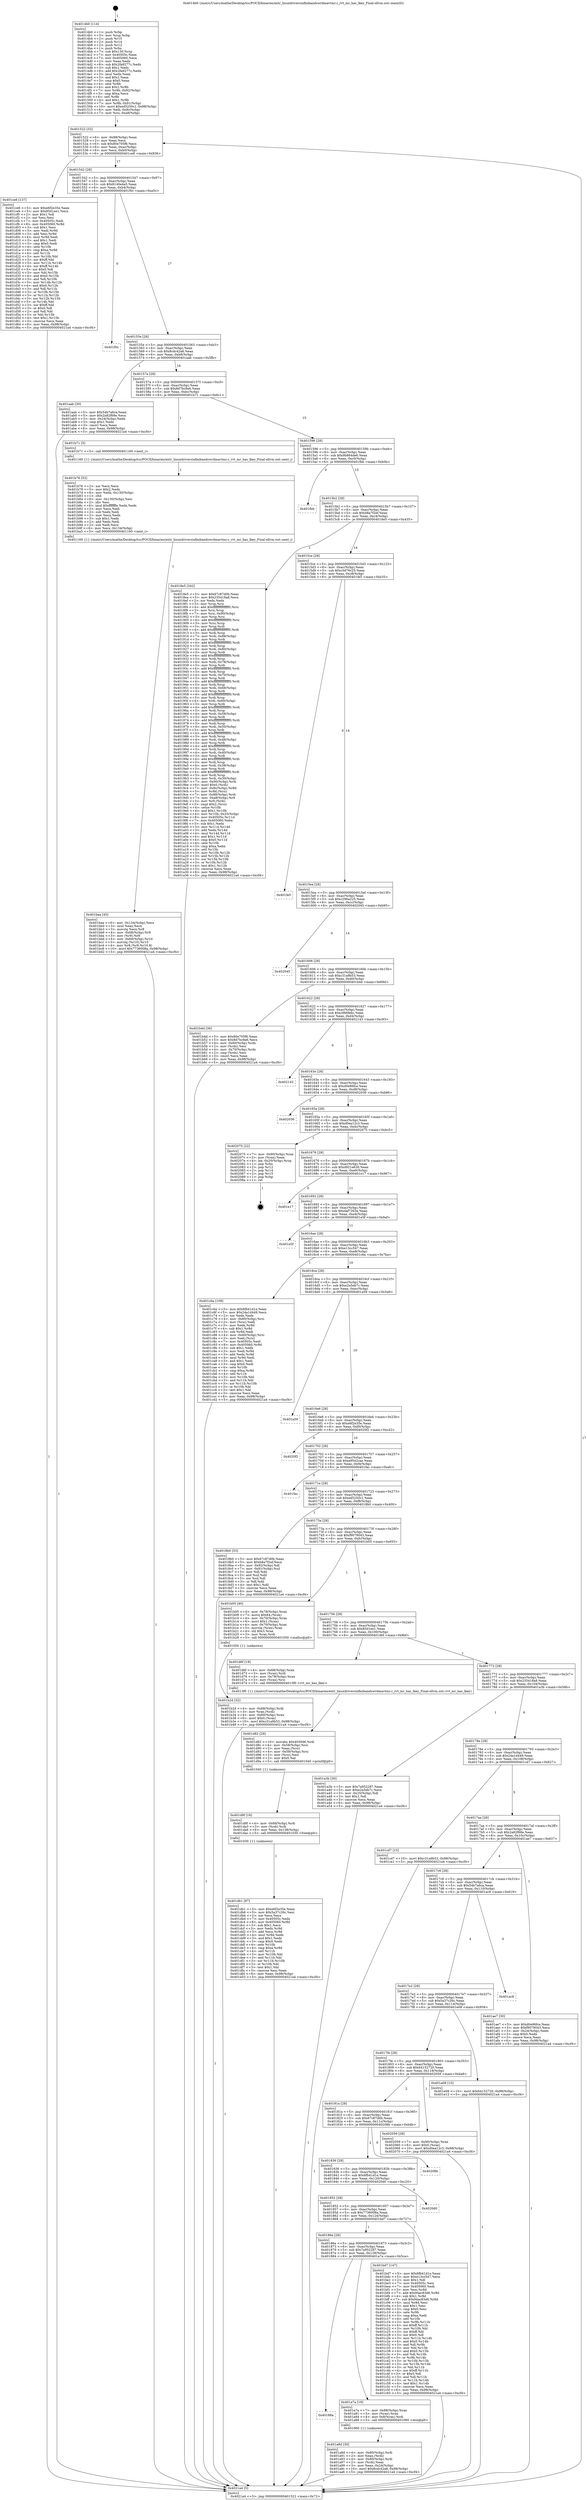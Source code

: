 digraph "0x4014b0" {
  label = "0x4014b0 (/mnt/c/Users/mathe/Desktop/tcc/POCII/binaries/extr_linuxdriversinfinibandswrdmavtmr.c_rvt_mr_has_lkey_Final-ollvm.out::main(0))"
  labelloc = "t"
  node[shape=record]

  Entry [label="",width=0.3,height=0.3,shape=circle,fillcolor=black,style=filled]
  "0x401522" [label="{
     0x401522 [32]\l
     | [instrs]\l
     &nbsp;&nbsp;0x401522 \<+6\>: mov -0x98(%rbp),%eax\l
     &nbsp;&nbsp;0x401528 \<+2\>: mov %eax,%ecx\l
     &nbsp;&nbsp;0x40152a \<+6\>: sub $0x80e705f6,%ecx\l
     &nbsp;&nbsp;0x401530 \<+6\>: mov %eax,-0xac(%rbp)\l
     &nbsp;&nbsp;0x401536 \<+6\>: mov %ecx,-0xb0(%rbp)\l
     &nbsp;&nbsp;0x40153c \<+6\>: je 0000000000401ce6 \<main+0x836\>\l
  }"]
  "0x401ce6" [label="{
     0x401ce6 [137]\l
     | [instrs]\l
     &nbsp;&nbsp;0x401ce6 \<+5\>: mov $0xe6f2e35e,%eax\l
     &nbsp;&nbsp;0x401ceb \<+5\>: mov $0x85d1ee1,%ecx\l
     &nbsp;&nbsp;0x401cf0 \<+2\>: mov $0x1,%dl\l
     &nbsp;&nbsp;0x401cf2 \<+2\>: xor %esi,%esi\l
     &nbsp;&nbsp;0x401cf4 \<+7\>: mov 0x40505c,%edi\l
     &nbsp;&nbsp;0x401cfb \<+8\>: mov 0x405060,%r8d\l
     &nbsp;&nbsp;0x401d03 \<+3\>: sub $0x1,%esi\l
     &nbsp;&nbsp;0x401d06 \<+3\>: mov %edi,%r9d\l
     &nbsp;&nbsp;0x401d09 \<+3\>: add %esi,%r9d\l
     &nbsp;&nbsp;0x401d0c \<+4\>: imul %r9d,%edi\l
     &nbsp;&nbsp;0x401d10 \<+3\>: and $0x1,%edi\l
     &nbsp;&nbsp;0x401d13 \<+3\>: cmp $0x0,%edi\l
     &nbsp;&nbsp;0x401d16 \<+4\>: sete %r10b\l
     &nbsp;&nbsp;0x401d1a \<+4\>: cmp $0xa,%r8d\l
     &nbsp;&nbsp;0x401d1e \<+4\>: setl %r11b\l
     &nbsp;&nbsp;0x401d22 \<+3\>: mov %r10b,%bl\l
     &nbsp;&nbsp;0x401d25 \<+3\>: xor $0xff,%bl\l
     &nbsp;&nbsp;0x401d28 \<+3\>: mov %r11b,%r14b\l
     &nbsp;&nbsp;0x401d2b \<+4\>: xor $0xff,%r14b\l
     &nbsp;&nbsp;0x401d2f \<+3\>: xor $0x0,%dl\l
     &nbsp;&nbsp;0x401d32 \<+3\>: mov %bl,%r15b\l
     &nbsp;&nbsp;0x401d35 \<+4\>: and $0x0,%r15b\l
     &nbsp;&nbsp;0x401d39 \<+3\>: and %dl,%r10b\l
     &nbsp;&nbsp;0x401d3c \<+3\>: mov %r14b,%r12b\l
     &nbsp;&nbsp;0x401d3f \<+4\>: and $0x0,%r12b\l
     &nbsp;&nbsp;0x401d43 \<+3\>: and %dl,%r11b\l
     &nbsp;&nbsp;0x401d46 \<+3\>: or %r10b,%r15b\l
     &nbsp;&nbsp;0x401d49 \<+3\>: or %r11b,%r12b\l
     &nbsp;&nbsp;0x401d4c \<+3\>: xor %r12b,%r15b\l
     &nbsp;&nbsp;0x401d4f \<+3\>: or %r14b,%bl\l
     &nbsp;&nbsp;0x401d52 \<+3\>: xor $0xff,%bl\l
     &nbsp;&nbsp;0x401d55 \<+3\>: or $0x0,%dl\l
     &nbsp;&nbsp;0x401d58 \<+2\>: and %dl,%bl\l
     &nbsp;&nbsp;0x401d5a \<+3\>: or %bl,%r15b\l
     &nbsp;&nbsp;0x401d5d \<+4\>: test $0x1,%r15b\l
     &nbsp;&nbsp;0x401d61 \<+3\>: cmovne %ecx,%eax\l
     &nbsp;&nbsp;0x401d64 \<+6\>: mov %eax,-0x98(%rbp)\l
     &nbsp;&nbsp;0x401d6a \<+5\>: jmp 00000000004021a4 \<main+0xcf4\>\l
  }"]
  "0x401542" [label="{
     0x401542 [28]\l
     | [instrs]\l
     &nbsp;&nbsp;0x401542 \<+5\>: jmp 0000000000401547 \<main+0x97\>\l
     &nbsp;&nbsp;0x401547 \<+6\>: mov -0xac(%rbp),%eax\l
     &nbsp;&nbsp;0x40154d \<+5\>: sub $0x8140e4a5,%eax\l
     &nbsp;&nbsp;0x401552 \<+6\>: mov %eax,-0xb4(%rbp)\l
     &nbsp;&nbsp;0x401558 \<+6\>: je 0000000000401f0c \<main+0xa5c\>\l
  }"]
  Exit [label="",width=0.3,height=0.3,shape=circle,fillcolor=black,style=filled,peripheries=2]
  "0x401f0c" [label="{
     0x401f0c\l
  }", style=dashed]
  "0x40155e" [label="{
     0x40155e [28]\l
     | [instrs]\l
     &nbsp;&nbsp;0x40155e \<+5\>: jmp 0000000000401563 \<main+0xb3\>\l
     &nbsp;&nbsp;0x401563 \<+6\>: mov -0xac(%rbp),%eax\l
     &nbsp;&nbsp;0x401569 \<+5\>: sub $0x8cdc42a6,%eax\l
     &nbsp;&nbsp;0x40156e \<+6\>: mov %eax,-0xb8(%rbp)\l
     &nbsp;&nbsp;0x401574 \<+6\>: je 0000000000401aab \<main+0x5fb\>\l
  }"]
  "0x401db1" [label="{
     0x401db1 [87]\l
     | [instrs]\l
     &nbsp;&nbsp;0x401db1 \<+5\>: mov $0xe6f2e35e,%eax\l
     &nbsp;&nbsp;0x401db6 \<+5\>: mov $0x5a37c26c,%esi\l
     &nbsp;&nbsp;0x401dbb \<+2\>: xor %ecx,%ecx\l
     &nbsp;&nbsp;0x401dbd \<+7\>: mov 0x40505c,%edx\l
     &nbsp;&nbsp;0x401dc4 \<+8\>: mov 0x405060,%r8d\l
     &nbsp;&nbsp;0x401dcc \<+3\>: sub $0x1,%ecx\l
     &nbsp;&nbsp;0x401dcf \<+3\>: mov %edx,%r9d\l
     &nbsp;&nbsp;0x401dd2 \<+3\>: add %ecx,%r9d\l
     &nbsp;&nbsp;0x401dd5 \<+4\>: imul %r9d,%edx\l
     &nbsp;&nbsp;0x401dd9 \<+3\>: and $0x1,%edx\l
     &nbsp;&nbsp;0x401ddc \<+3\>: cmp $0x0,%edx\l
     &nbsp;&nbsp;0x401ddf \<+4\>: sete %r10b\l
     &nbsp;&nbsp;0x401de3 \<+4\>: cmp $0xa,%r8d\l
     &nbsp;&nbsp;0x401de7 \<+4\>: setl %r11b\l
     &nbsp;&nbsp;0x401deb \<+3\>: mov %r10b,%bl\l
     &nbsp;&nbsp;0x401dee \<+3\>: and %r11b,%bl\l
     &nbsp;&nbsp;0x401df1 \<+3\>: xor %r11b,%r10b\l
     &nbsp;&nbsp;0x401df4 \<+3\>: or %r10b,%bl\l
     &nbsp;&nbsp;0x401df7 \<+3\>: test $0x1,%bl\l
     &nbsp;&nbsp;0x401dfa \<+3\>: cmovne %esi,%eax\l
     &nbsp;&nbsp;0x401dfd \<+6\>: mov %eax,-0x98(%rbp)\l
     &nbsp;&nbsp;0x401e03 \<+5\>: jmp 00000000004021a4 \<main+0xcf4\>\l
  }"]
  "0x401aab" [label="{
     0x401aab [30]\l
     | [instrs]\l
     &nbsp;&nbsp;0x401aab \<+5\>: mov $0x54b7a6ca,%eax\l
     &nbsp;&nbsp;0x401ab0 \<+5\>: mov $0x2a82f68e,%ecx\l
     &nbsp;&nbsp;0x401ab5 \<+3\>: mov -0x24(%rbp),%edx\l
     &nbsp;&nbsp;0x401ab8 \<+3\>: cmp $0x1,%edx\l
     &nbsp;&nbsp;0x401abb \<+3\>: cmovl %ecx,%eax\l
     &nbsp;&nbsp;0x401abe \<+6\>: mov %eax,-0x98(%rbp)\l
     &nbsp;&nbsp;0x401ac4 \<+5\>: jmp 00000000004021a4 \<main+0xcf4\>\l
  }"]
  "0x40157a" [label="{
     0x40157a [28]\l
     | [instrs]\l
     &nbsp;&nbsp;0x40157a \<+5\>: jmp 000000000040157f \<main+0xcf\>\l
     &nbsp;&nbsp;0x40157f \<+6\>: mov -0xac(%rbp),%eax\l
     &nbsp;&nbsp;0x401585 \<+5\>: sub $0x8d7bc9a6,%eax\l
     &nbsp;&nbsp;0x40158a \<+6\>: mov %eax,-0xbc(%rbp)\l
     &nbsp;&nbsp;0x401590 \<+6\>: je 0000000000401b71 \<main+0x6c1\>\l
  }"]
  "0x401d9f" [label="{
     0x401d9f [18]\l
     | [instrs]\l
     &nbsp;&nbsp;0x401d9f \<+4\>: mov -0x68(%rbp),%rdi\l
     &nbsp;&nbsp;0x401da3 \<+3\>: mov (%rdi),%rdi\l
     &nbsp;&nbsp;0x401da6 \<+6\>: mov %eax,-0x138(%rbp)\l
     &nbsp;&nbsp;0x401dac \<+5\>: call 0000000000401030 \<free@plt\>\l
     | [calls]\l
     &nbsp;&nbsp;0x401030 \{1\} (unknown)\l
  }"]
  "0x401b71" [label="{
     0x401b71 [5]\l
     | [instrs]\l
     &nbsp;&nbsp;0x401b71 \<+5\>: call 0000000000401160 \<next_i\>\l
     | [calls]\l
     &nbsp;&nbsp;0x401160 \{1\} (/mnt/c/Users/mathe/Desktop/tcc/POCII/binaries/extr_linuxdriversinfinibandswrdmavtmr.c_rvt_mr_has_lkey_Final-ollvm.out::next_i)\l
  }"]
  "0x401596" [label="{
     0x401596 [28]\l
     | [instrs]\l
     &nbsp;&nbsp;0x401596 \<+5\>: jmp 000000000040159b \<main+0xeb\>\l
     &nbsp;&nbsp;0x40159b \<+6\>: mov -0xac(%rbp),%eax\l
     &nbsp;&nbsp;0x4015a1 \<+5\>: sub $0x9b864de6,%eax\l
     &nbsp;&nbsp;0x4015a6 \<+6\>: mov %eax,-0xc0(%rbp)\l
     &nbsp;&nbsp;0x4015ac \<+6\>: je 0000000000401fbb \<main+0xb0b\>\l
  }"]
  "0x401d82" [label="{
     0x401d82 [29]\l
     | [instrs]\l
     &nbsp;&nbsp;0x401d82 \<+10\>: movabs $0x4030d6,%rdi\l
     &nbsp;&nbsp;0x401d8c \<+4\>: mov -0x58(%rbp),%rsi\l
     &nbsp;&nbsp;0x401d90 \<+2\>: mov %eax,(%rsi)\l
     &nbsp;&nbsp;0x401d92 \<+4\>: mov -0x58(%rbp),%rsi\l
     &nbsp;&nbsp;0x401d96 \<+2\>: mov (%rsi),%esi\l
     &nbsp;&nbsp;0x401d98 \<+2\>: mov $0x0,%al\l
     &nbsp;&nbsp;0x401d9a \<+5\>: call 0000000000401040 \<printf@plt\>\l
     | [calls]\l
     &nbsp;&nbsp;0x401040 \{1\} (unknown)\l
  }"]
  "0x401fbb" [label="{
     0x401fbb\l
  }", style=dashed]
  "0x4015b2" [label="{
     0x4015b2 [28]\l
     | [instrs]\l
     &nbsp;&nbsp;0x4015b2 \<+5\>: jmp 00000000004015b7 \<main+0x107\>\l
     &nbsp;&nbsp;0x4015b7 \<+6\>: mov -0xac(%rbp),%eax\l
     &nbsp;&nbsp;0x4015bd \<+5\>: sub $0xb8a7f2ef,%eax\l
     &nbsp;&nbsp;0x4015c2 \<+6\>: mov %eax,-0xc4(%rbp)\l
     &nbsp;&nbsp;0x4015c8 \<+6\>: je 00000000004018e5 \<main+0x435\>\l
  }"]
  "0x401baa" [label="{
     0x401baa [45]\l
     | [instrs]\l
     &nbsp;&nbsp;0x401baa \<+6\>: mov -0x134(%rbp),%ecx\l
     &nbsp;&nbsp;0x401bb0 \<+3\>: imul %eax,%ecx\l
     &nbsp;&nbsp;0x401bb3 \<+3\>: movslq %ecx,%r8\l
     &nbsp;&nbsp;0x401bb6 \<+4\>: mov -0x68(%rbp),%r9\l
     &nbsp;&nbsp;0x401bba \<+3\>: mov (%r9),%r9\l
     &nbsp;&nbsp;0x401bbd \<+4\>: mov -0x60(%rbp),%r10\l
     &nbsp;&nbsp;0x401bc1 \<+3\>: movslq (%r10),%r10\l
     &nbsp;&nbsp;0x401bc4 \<+4\>: mov %r8,(%r9,%r10,8)\l
     &nbsp;&nbsp;0x401bc8 \<+10\>: movl $0x7736008a,-0x98(%rbp)\l
     &nbsp;&nbsp;0x401bd2 \<+5\>: jmp 00000000004021a4 \<main+0xcf4\>\l
  }"]
  "0x4018e5" [label="{
     0x4018e5 [342]\l
     | [instrs]\l
     &nbsp;&nbsp;0x4018e5 \<+5\>: mov $0x67c87d0b,%eax\l
     &nbsp;&nbsp;0x4018ea \<+5\>: mov $0x235418a8,%ecx\l
     &nbsp;&nbsp;0x4018ef \<+2\>: xor %edx,%edx\l
     &nbsp;&nbsp;0x4018f1 \<+3\>: mov %rsp,%rsi\l
     &nbsp;&nbsp;0x4018f4 \<+4\>: add $0xfffffffffffffff0,%rsi\l
     &nbsp;&nbsp;0x4018f8 \<+3\>: mov %rsi,%rsp\l
     &nbsp;&nbsp;0x4018fb \<+7\>: mov %rsi,-0x90(%rbp)\l
     &nbsp;&nbsp;0x401902 \<+3\>: mov %rsp,%rsi\l
     &nbsp;&nbsp;0x401905 \<+4\>: add $0xfffffffffffffff0,%rsi\l
     &nbsp;&nbsp;0x401909 \<+3\>: mov %rsi,%rsp\l
     &nbsp;&nbsp;0x40190c \<+3\>: mov %rsp,%rdi\l
     &nbsp;&nbsp;0x40190f \<+4\>: add $0xfffffffffffffff0,%rdi\l
     &nbsp;&nbsp;0x401913 \<+3\>: mov %rdi,%rsp\l
     &nbsp;&nbsp;0x401916 \<+7\>: mov %rdi,-0x88(%rbp)\l
     &nbsp;&nbsp;0x40191d \<+3\>: mov %rsp,%rdi\l
     &nbsp;&nbsp;0x401920 \<+4\>: add $0xfffffffffffffff0,%rdi\l
     &nbsp;&nbsp;0x401924 \<+3\>: mov %rdi,%rsp\l
     &nbsp;&nbsp;0x401927 \<+4\>: mov %rdi,-0x80(%rbp)\l
     &nbsp;&nbsp;0x40192b \<+3\>: mov %rsp,%rdi\l
     &nbsp;&nbsp;0x40192e \<+4\>: add $0xfffffffffffffff0,%rdi\l
     &nbsp;&nbsp;0x401932 \<+3\>: mov %rdi,%rsp\l
     &nbsp;&nbsp;0x401935 \<+4\>: mov %rdi,-0x78(%rbp)\l
     &nbsp;&nbsp;0x401939 \<+3\>: mov %rsp,%rdi\l
     &nbsp;&nbsp;0x40193c \<+4\>: add $0xfffffffffffffff0,%rdi\l
     &nbsp;&nbsp;0x401940 \<+3\>: mov %rdi,%rsp\l
     &nbsp;&nbsp;0x401943 \<+4\>: mov %rdi,-0x70(%rbp)\l
     &nbsp;&nbsp;0x401947 \<+3\>: mov %rsp,%rdi\l
     &nbsp;&nbsp;0x40194a \<+4\>: add $0xfffffffffffffff0,%rdi\l
     &nbsp;&nbsp;0x40194e \<+3\>: mov %rdi,%rsp\l
     &nbsp;&nbsp;0x401951 \<+4\>: mov %rdi,-0x68(%rbp)\l
     &nbsp;&nbsp;0x401955 \<+3\>: mov %rsp,%rdi\l
     &nbsp;&nbsp;0x401958 \<+4\>: add $0xfffffffffffffff0,%rdi\l
     &nbsp;&nbsp;0x40195c \<+3\>: mov %rdi,%rsp\l
     &nbsp;&nbsp;0x40195f \<+4\>: mov %rdi,-0x60(%rbp)\l
     &nbsp;&nbsp;0x401963 \<+3\>: mov %rsp,%rdi\l
     &nbsp;&nbsp;0x401966 \<+4\>: add $0xfffffffffffffff0,%rdi\l
     &nbsp;&nbsp;0x40196a \<+3\>: mov %rdi,%rsp\l
     &nbsp;&nbsp;0x40196d \<+4\>: mov %rdi,-0x58(%rbp)\l
     &nbsp;&nbsp;0x401971 \<+3\>: mov %rsp,%rdi\l
     &nbsp;&nbsp;0x401974 \<+4\>: add $0xfffffffffffffff0,%rdi\l
     &nbsp;&nbsp;0x401978 \<+3\>: mov %rdi,%rsp\l
     &nbsp;&nbsp;0x40197b \<+4\>: mov %rdi,-0x50(%rbp)\l
     &nbsp;&nbsp;0x40197f \<+3\>: mov %rsp,%rdi\l
     &nbsp;&nbsp;0x401982 \<+4\>: add $0xfffffffffffffff0,%rdi\l
     &nbsp;&nbsp;0x401986 \<+3\>: mov %rdi,%rsp\l
     &nbsp;&nbsp;0x401989 \<+4\>: mov %rdi,-0x48(%rbp)\l
     &nbsp;&nbsp;0x40198d \<+3\>: mov %rsp,%rdi\l
     &nbsp;&nbsp;0x401990 \<+4\>: add $0xfffffffffffffff0,%rdi\l
     &nbsp;&nbsp;0x401994 \<+3\>: mov %rdi,%rsp\l
     &nbsp;&nbsp;0x401997 \<+4\>: mov %rdi,-0x40(%rbp)\l
     &nbsp;&nbsp;0x40199b \<+3\>: mov %rsp,%rdi\l
     &nbsp;&nbsp;0x40199e \<+4\>: add $0xfffffffffffffff0,%rdi\l
     &nbsp;&nbsp;0x4019a2 \<+3\>: mov %rdi,%rsp\l
     &nbsp;&nbsp;0x4019a5 \<+4\>: mov %rdi,-0x38(%rbp)\l
     &nbsp;&nbsp;0x4019a9 \<+3\>: mov %rsp,%rdi\l
     &nbsp;&nbsp;0x4019ac \<+4\>: add $0xfffffffffffffff0,%rdi\l
     &nbsp;&nbsp;0x4019b0 \<+3\>: mov %rdi,%rsp\l
     &nbsp;&nbsp;0x4019b3 \<+4\>: mov %rdi,-0x30(%rbp)\l
     &nbsp;&nbsp;0x4019b7 \<+7\>: mov -0x90(%rbp),%rdi\l
     &nbsp;&nbsp;0x4019be \<+6\>: movl $0x0,(%rdi)\l
     &nbsp;&nbsp;0x4019c4 \<+7\>: mov -0x9c(%rbp),%r8d\l
     &nbsp;&nbsp;0x4019cb \<+3\>: mov %r8d,(%rsi)\l
     &nbsp;&nbsp;0x4019ce \<+7\>: mov -0x88(%rbp),%rdi\l
     &nbsp;&nbsp;0x4019d5 \<+7\>: mov -0xa8(%rbp),%r9\l
     &nbsp;&nbsp;0x4019dc \<+3\>: mov %r9,(%rdi)\l
     &nbsp;&nbsp;0x4019df \<+3\>: cmpl $0x2,(%rsi)\l
     &nbsp;&nbsp;0x4019e2 \<+4\>: setne %r10b\l
     &nbsp;&nbsp;0x4019e6 \<+4\>: and $0x1,%r10b\l
     &nbsp;&nbsp;0x4019ea \<+4\>: mov %r10b,-0x25(%rbp)\l
     &nbsp;&nbsp;0x4019ee \<+8\>: mov 0x40505c,%r11d\l
     &nbsp;&nbsp;0x4019f6 \<+7\>: mov 0x405060,%ebx\l
     &nbsp;&nbsp;0x4019fd \<+3\>: sub $0x1,%edx\l
     &nbsp;&nbsp;0x401a00 \<+3\>: mov %r11d,%r14d\l
     &nbsp;&nbsp;0x401a03 \<+3\>: add %edx,%r14d\l
     &nbsp;&nbsp;0x401a06 \<+4\>: imul %r14d,%r11d\l
     &nbsp;&nbsp;0x401a0a \<+4\>: and $0x1,%r11d\l
     &nbsp;&nbsp;0x401a0e \<+4\>: cmp $0x0,%r11d\l
     &nbsp;&nbsp;0x401a12 \<+4\>: sete %r10b\l
     &nbsp;&nbsp;0x401a16 \<+3\>: cmp $0xa,%ebx\l
     &nbsp;&nbsp;0x401a19 \<+4\>: setl %r15b\l
     &nbsp;&nbsp;0x401a1d \<+3\>: mov %r10b,%r12b\l
     &nbsp;&nbsp;0x401a20 \<+3\>: and %r15b,%r12b\l
     &nbsp;&nbsp;0x401a23 \<+3\>: xor %r15b,%r10b\l
     &nbsp;&nbsp;0x401a26 \<+3\>: or %r10b,%r12b\l
     &nbsp;&nbsp;0x401a29 \<+4\>: test $0x1,%r12b\l
     &nbsp;&nbsp;0x401a2d \<+3\>: cmovne %ecx,%eax\l
     &nbsp;&nbsp;0x401a30 \<+6\>: mov %eax,-0x98(%rbp)\l
     &nbsp;&nbsp;0x401a36 \<+5\>: jmp 00000000004021a4 \<main+0xcf4\>\l
  }"]
  "0x4015ce" [label="{
     0x4015ce [28]\l
     | [instrs]\l
     &nbsp;&nbsp;0x4015ce \<+5\>: jmp 00000000004015d3 \<main+0x123\>\l
     &nbsp;&nbsp;0x4015d3 \<+6\>: mov -0xac(%rbp),%eax\l
     &nbsp;&nbsp;0x4015d9 \<+5\>: sub $0xc0d76c25,%eax\l
     &nbsp;&nbsp;0x4015de \<+6\>: mov %eax,-0xc8(%rbp)\l
     &nbsp;&nbsp;0x4015e4 \<+6\>: je 0000000000401fe5 \<main+0xb35\>\l
  }"]
  "0x401b76" [label="{
     0x401b76 [52]\l
     | [instrs]\l
     &nbsp;&nbsp;0x401b76 \<+2\>: xor %ecx,%ecx\l
     &nbsp;&nbsp;0x401b78 \<+5\>: mov $0x2,%edx\l
     &nbsp;&nbsp;0x401b7d \<+6\>: mov %edx,-0x130(%rbp)\l
     &nbsp;&nbsp;0x401b83 \<+1\>: cltd\l
     &nbsp;&nbsp;0x401b84 \<+6\>: mov -0x130(%rbp),%esi\l
     &nbsp;&nbsp;0x401b8a \<+2\>: idiv %esi\l
     &nbsp;&nbsp;0x401b8c \<+6\>: imul $0xfffffffe,%edx,%edx\l
     &nbsp;&nbsp;0x401b92 \<+2\>: mov %ecx,%edi\l
     &nbsp;&nbsp;0x401b94 \<+2\>: sub %edx,%edi\l
     &nbsp;&nbsp;0x401b96 \<+2\>: mov %ecx,%edx\l
     &nbsp;&nbsp;0x401b98 \<+3\>: sub $0x1,%edx\l
     &nbsp;&nbsp;0x401b9b \<+2\>: add %edx,%edi\l
     &nbsp;&nbsp;0x401b9d \<+2\>: sub %edi,%ecx\l
     &nbsp;&nbsp;0x401b9f \<+6\>: mov %ecx,-0x134(%rbp)\l
     &nbsp;&nbsp;0x401ba5 \<+5\>: call 0000000000401160 \<next_i\>\l
     | [calls]\l
     &nbsp;&nbsp;0x401160 \{1\} (/mnt/c/Users/mathe/Desktop/tcc/POCII/binaries/extr_linuxdriversinfinibandswrdmavtmr.c_rvt_mr_has_lkey_Final-ollvm.out::next_i)\l
  }"]
  "0x401fe5" [label="{
     0x401fe5\l
  }", style=dashed]
  "0x4015ea" [label="{
     0x4015ea [28]\l
     | [instrs]\l
     &nbsp;&nbsp;0x4015ea \<+5\>: jmp 00000000004015ef \<main+0x13f\>\l
     &nbsp;&nbsp;0x4015ef \<+6\>: mov -0xac(%rbp),%eax\l
     &nbsp;&nbsp;0x4015f5 \<+5\>: sub $0xc296a225,%eax\l
     &nbsp;&nbsp;0x4015fa \<+6\>: mov %eax,-0xcc(%rbp)\l
     &nbsp;&nbsp;0x401600 \<+6\>: je 0000000000402045 \<main+0xb95\>\l
  }"]
  "0x401b2d" [label="{
     0x401b2d [32]\l
     | [instrs]\l
     &nbsp;&nbsp;0x401b2d \<+4\>: mov -0x68(%rbp),%rdi\l
     &nbsp;&nbsp;0x401b31 \<+3\>: mov %rax,(%rdi)\l
     &nbsp;&nbsp;0x401b34 \<+4\>: mov -0x60(%rbp),%rax\l
     &nbsp;&nbsp;0x401b38 \<+6\>: movl $0x0,(%rax)\l
     &nbsp;&nbsp;0x401b3e \<+10\>: movl $0xc31a9b53,-0x98(%rbp)\l
     &nbsp;&nbsp;0x401b48 \<+5\>: jmp 00000000004021a4 \<main+0xcf4\>\l
  }"]
  "0x402045" [label="{
     0x402045\l
  }", style=dashed]
  "0x401606" [label="{
     0x401606 [28]\l
     | [instrs]\l
     &nbsp;&nbsp;0x401606 \<+5\>: jmp 000000000040160b \<main+0x15b\>\l
     &nbsp;&nbsp;0x40160b \<+6\>: mov -0xac(%rbp),%eax\l
     &nbsp;&nbsp;0x401611 \<+5\>: sub $0xc31a9b53,%eax\l
     &nbsp;&nbsp;0x401616 \<+6\>: mov %eax,-0xd0(%rbp)\l
     &nbsp;&nbsp;0x40161c \<+6\>: je 0000000000401b4d \<main+0x69d\>\l
  }"]
  "0x401a8d" [label="{
     0x401a8d [30]\l
     | [instrs]\l
     &nbsp;&nbsp;0x401a8d \<+4\>: mov -0x80(%rbp),%rdi\l
     &nbsp;&nbsp;0x401a91 \<+2\>: mov %eax,(%rdi)\l
     &nbsp;&nbsp;0x401a93 \<+4\>: mov -0x80(%rbp),%rdi\l
     &nbsp;&nbsp;0x401a97 \<+2\>: mov (%rdi),%eax\l
     &nbsp;&nbsp;0x401a99 \<+3\>: mov %eax,-0x24(%rbp)\l
     &nbsp;&nbsp;0x401a9c \<+10\>: movl $0x8cdc42a6,-0x98(%rbp)\l
     &nbsp;&nbsp;0x401aa6 \<+5\>: jmp 00000000004021a4 \<main+0xcf4\>\l
  }"]
  "0x401b4d" [label="{
     0x401b4d [36]\l
     | [instrs]\l
     &nbsp;&nbsp;0x401b4d \<+5\>: mov $0x80e705f6,%eax\l
     &nbsp;&nbsp;0x401b52 \<+5\>: mov $0x8d7bc9a6,%ecx\l
     &nbsp;&nbsp;0x401b57 \<+4\>: mov -0x60(%rbp),%rdx\l
     &nbsp;&nbsp;0x401b5b \<+2\>: mov (%rdx),%esi\l
     &nbsp;&nbsp;0x401b5d \<+4\>: mov -0x70(%rbp),%rdx\l
     &nbsp;&nbsp;0x401b61 \<+2\>: cmp (%rdx),%esi\l
     &nbsp;&nbsp;0x401b63 \<+3\>: cmovl %ecx,%eax\l
     &nbsp;&nbsp;0x401b66 \<+6\>: mov %eax,-0x98(%rbp)\l
     &nbsp;&nbsp;0x401b6c \<+5\>: jmp 00000000004021a4 \<main+0xcf4\>\l
  }"]
  "0x401622" [label="{
     0x401622 [28]\l
     | [instrs]\l
     &nbsp;&nbsp;0x401622 \<+5\>: jmp 0000000000401627 \<main+0x177\>\l
     &nbsp;&nbsp;0x401627 \<+6\>: mov -0xac(%rbp),%eax\l
     &nbsp;&nbsp;0x40162d \<+5\>: sub $0xc966febc,%eax\l
     &nbsp;&nbsp;0x401632 \<+6\>: mov %eax,-0xd4(%rbp)\l
     &nbsp;&nbsp;0x401638 \<+6\>: je 0000000000402143 \<main+0xc93\>\l
  }"]
  "0x40188a" [label="{
     0x40188a\l
  }", style=dashed]
  "0x402143" [label="{
     0x402143\l
  }", style=dashed]
  "0x40163e" [label="{
     0x40163e [28]\l
     | [instrs]\l
     &nbsp;&nbsp;0x40163e \<+5\>: jmp 0000000000401643 \<main+0x193\>\l
     &nbsp;&nbsp;0x401643 \<+6\>: mov -0xac(%rbp),%eax\l
     &nbsp;&nbsp;0x401649 \<+5\>: sub $0xd0e96fce,%eax\l
     &nbsp;&nbsp;0x40164e \<+6\>: mov %eax,-0xd8(%rbp)\l
     &nbsp;&nbsp;0x401654 \<+6\>: je 0000000000402036 \<main+0xb86\>\l
  }"]
  "0x401a7a" [label="{
     0x401a7a [19]\l
     | [instrs]\l
     &nbsp;&nbsp;0x401a7a \<+7\>: mov -0x88(%rbp),%rax\l
     &nbsp;&nbsp;0x401a81 \<+3\>: mov (%rax),%rax\l
     &nbsp;&nbsp;0x401a84 \<+4\>: mov 0x8(%rax),%rdi\l
     &nbsp;&nbsp;0x401a88 \<+5\>: call 0000000000401060 \<atoi@plt\>\l
     | [calls]\l
     &nbsp;&nbsp;0x401060 \{1\} (unknown)\l
  }"]
  "0x402036" [label="{
     0x402036\l
  }", style=dashed]
  "0x40165a" [label="{
     0x40165a [28]\l
     | [instrs]\l
     &nbsp;&nbsp;0x40165a \<+5\>: jmp 000000000040165f \<main+0x1af\>\l
     &nbsp;&nbsp;0x40165f \<+6\>: mov -0xac(%rbp),%eax\l
     &nbsp;&nbsp;0x401665 \<+5\>: sub $0xd0ea12c3,%eax\l
     &nbsp;&nbsp;0x40166a \<+6\>: mov %eax,-0xdc(%rbp)\l
     &nbsp;&nbsp;0x401670 \<+6\>: je 0000000000402075 \<main+0xbc5\>\l
  }"]
  "0x40186e" [label="{
     0x40186e [28]\l
     | [instrs]\l
     &nbsp;&nbsp;0x40186e \<+5\>: jmp 0000000000401873 \<main+0x3c3\>\l
     &nbsp;&nbsp;0x401873 \<+6\>: mov -0xac(%rbp),%eax\l
     &nbsp;&nbsp;0x401879 \<+5\>: sub $0x7a952287,%eax\l
     &nbsp;&nbsp;0x40187e \<+6\>: mov %eax,-0x128(%rbp)\l
     &nbsp;&nbsp;0x401884 \<+6\>: je 0000000000401a7a \<main+0x5ca\>\l
  }"]
  "0x402075" [label="{
     0x402075 [22]\l
     | [instrs]\l
     &nbsp;&nbsp;0x402075 \<+7\>: mov -0x90(%rbp),%rax\l
     &nbsp;&nbsp;0x40207c \<+2\>: mov (%rax),%eax\l
     &nbsp;&nbsp;0x40207e \<+4\>: lea -0x20(%rbp),%rsp\l
     &nbsp;&nbsp;0x402082 \<+1\>: pop %rbx\l
     &nbsp;&nbsp;0x402083 \<+2\>: pop %r12\l
     &nbsp;&nbsp;0x402085 \<+2\>: pop %r14\l
     &nbsp;&nbsp;0x402087 \<+2\>: pop %r15\l
     &nbsp;&nbsp;0x402089 \<+1\>: pop %rbp\l
     &nbsp;&nbsp;0x40208a \<+1\>: ret\l
  }"]
  "0x401676" [label="{
     0x401676 [28]\l
     | [instrs]\l
     &nbsp;&nbsp;0x401676 \<+5\>: jmp 000000000040167b \<main+0x1cb\>\l
     &nbsp;&nbsp;0x40167b \<+6\>: mov -0xac(%rbp),%eax\l
     &nbsp;&nbsp;0x401681 \<+5\>: sub $0xd921e630,%eax\l
     &nbsp;&nbsp;0x401686 \<+6\>: mov %eax,-0xe0(%rbp)\l
     &nbsp;&nbsp;0x40168c \<+6\>: je 0000000000401e17 \<main+0x967\>\l
  }"]
  "0x401bd7" [label="{
     0x401bd7 [147]\l
     | [instrs]\l
     &nbsp;&nbsp;0x401bd7 \<+5\>: mov $0x6fb41d1e,%eax\l
     &nbsp;&nbsp;0x401bdc \<+5\>: mov $0xe13cc547,%ecx\l
     &nbsp;&nbsp;0x401be1 \<+2\>: mov $0x1,%dl\l
     &nbsp;&nbsp;0x401be3 \<+7\>: mov 0x40505c,%esi\l
     &nbsp;&nbsp;0x401bea \<+7\>: mov 0x405060,%edi\l
     &nbsp;&nbsp;0x401bf1 \<+3\>: mov %esi,%r8d\l
     &nbsp;&nbsp;0x401bf4 \<+7\>: add $0x94ac83d6,%r8d\l
     &nbsp;&nbsp;0x401bfb \<+4\>: sub $0x1,%r8d\l
     &nbsp;&nbsp;0x401bff \<+7\>: sub $0x94ac83d6,%r8d\l
     &nbsp;&nbsp;0x401c06 \<+4\>: imul %r8d,%esi\l
     &nbsp;&nbsp;0x401c0a \<+3\>: and $0x1,%esi\l
     &nbsp;&nbsp;0x401c0d \<+3\>: cmp $0x0,%esi\l
     &nbsp;&nbsp;0x401c10 \<+4\>: sete %r9b\l
     &nbsp;&nbsp;0x401c14 \<+3\>: cmp $0xa,%edi\l
     &nbsp;&nbsp;0x401c17 \<+4\>: setl %r10b\l
     &nbsp;&nbsp;0x401c1b \<+3\>: mov %r9b,%r11b\l
     &nbsp;&nbsp;0x401c1e \<+4\>: xor $0xff,%r11b\l
     &nbsp;&nbsp;0x401c22 \<+3\>: mov %r10b,%bl\l
     &nbsp;&nbsp;0x401c25 \<+3\>: xor $0xff,%bl\l
     &nbsp;&nbsp;0x401c28 \<+3\>: xor $0x0,%dl\l
     &nbsp;&nbsp;0x401c2b \<+3\>: mov %r11b,%r14b\l
     &nbsp;&nbsp;0x401c2e \<+4\>: and $0x0,%r14b\l
     &nbsp;&nbsp;0x401c32 \<+3\>: and %dl,%r9b\l
     &nbsp;&nbsp;0x401c35 \<+3\>: mov %bl,%r15b\l
     &nbsp;&nbsp;0x401c38 \<+4\>: and $0x0,%r15b\l
     &nbsp;&nbsp;0x401c3c \<+3\>: and %dl,%r10b\l
     &nbsp;&nbsp;0x401c3f \<+3\>: or %r9b,%r14b\l
     &nbsp;&nbsp;0x401c42 \<+3\>: or %r10b,%r15b\l
     &nbsp;&nbsp;0x401c45 \<+3\>: xor %r15b,%r14b\l
     &nbsp;&nbsp;0x401c48 \<+3\>: or %bl,%r11b\l
     &nbsp;&nbsp;0x401c4b \<+4\>: xor $0xff,%r11b\l
     &nbsp;&nbsp;0x401c4f \<+3\>: or $0x0,%dl\l
     &nbsp;&nbsp;0x401c52 \<+3\>: and %dl,%r11b\l
     &nbsp;&nbsp;0x401c55 \<+3\>: or %r11b,%r14b\l
     &nbsp;&nbsp;0x401c58 \<+4\>: test $0x1,%r14b\l
     &nbsp;&nbsp;0x401c5c \<+3\>: cmovne %ecx,%eax\l
     &nbsp;&nbsp;0x401c5f \<+6\>: mov %eax,-0x98(%rbp)\l
     &nbsp;&nbsp;0x401c65 \<+5\>: jmp 00000000004021a4 \<main+0xcf4\>\l
  }"]
  "0x401e17" [label="{
     0x401e17\l
  }", style=dashed]
  "0x401692" [label="{
     0x401692 [28]\l
     | [instrs]\l
     &nbsp;&nbsp;0x401692 \<+5\>: jmp 0000000000401697 \<main+0x1e7\>\l
     &nbsp;&nbsp;0x401697 \<+6\>: mov -0xac(%rbp),%eax\l
     &nbsp;&nbsp;0x40169d \<+5\>: sub $0xdaf7263e,%eax\l
     &nbsp;&nbsp;0x4016a2 \<+6\>: mov %eax,-0xe4(%rbp)\l
     &nbsp;&nbsp;0x4016a8 \<+6\>: je 0000000000401e5f \<main+0x9af\>\l
  }"]
  "0x401852" [label="{
     0x401852 [28]\l
     | [instrs]\l
     &nbsp;&nbsp;0x401852 \<+5\>: jmp 0000000000401857 \<main+0x3a7\>\l
     &nbsp;&nbsp;0x401857 \<+6\>: mov -0xac(%rbp),%eax\l
     &nbsp;&nbsp;0x40185d \<+5\>: sub $0x7736008a,%eax\l
     &nbsp;&nbsp;0x401862 \<+6\>: mov %eax,-0x124(%rbp)\l
     &nbsp;&nbsp;0x401868 \<+6\>: je 0000000000401bd7 \<main+0x727\>\l
  }"]
  "0x401e5f" [label="{
     0x401e5f\l
  }", style=dashed]
  "0x4016ae" [label="{
     0x4016ae [28]\l
     | [instrs]\l
     &nbsp;&nbsp;0x4016ae \<+5\>: jmp 00000000004016b3 \<main+0x203\>\l
     &nbsp;&nbsp;0x4016b3 \<+6\>: mov -0xac(%rbp),%eax\l
     &nbsp;&nbsp;0x4016b9 \<+5\>: sub $0xe13cc547,%eax\l
     &nbsp;&nbsp;0x4016be \<+6\>: mov %eax,-0xe8(%rbp)\l
     &nbsp;&nbsp;0x4016c4 \<+6\>: je 0000000000401c6a \<main+0x7ba\>\l
  }"]
  "0x4020d0" [label="{
     0x4020d0\l
  }", style=dashed]
  "0x401c6a" [label="{
     0x401c6a [109]\l
     | [instrs]\l
     &nbsp;&nbsp;0x401c6a \<+5\>: mov $0x6fb41d1e,%eax\l
     &nbsp;&nbsp;0x401c6f \<+5\>: mov $0x24a1d449,%ecx\l
     &nbsp;&nbsp;0x401c74 \<+2\>: xor %edx,%edx\l
     &nbsp;&nbsp;0x401c76 \<+4\>: mov -0x60(%rbp),%rsi\l
     &nbsp;&nbsp;0x401c7a \<+2\>: mov (%rsi),%edi\l
     &nbsp;&nbsp;0x401c7c \<+3\>: mov %edx,%r8d\l
     &nbsp;&nbsp;0x401c7f \<+4\>: sub $0x1,%r8d\l
     &nbsp;&nbsp;0x401c83 \<+3\>: sub %r8d,%edi\l
     &nbsp;&nbsp;0x401c86 \<+4\>: mov -0x60(%rbp),%rsi\l
     &nbsp;&nbsp;0x401c8a \<+2\>: mov %edi,(%rsi)\l
     &nbsp;&nbsp;0x401c8c \<+7\>: mov 0x40505c,%edi\l
     &nbsp;&nbsp;0x401c93 \<+8\>: mov 0x405060,%r8d\l
     &nbsp;&nbsp;0x401c9b \<+3\>: sub $0x1,%edx\l
     &nbsp;&nbsp;0x401c9e \<+3\>: mov %edi,%r9d\l
     &nbsp;&nbsp;0x401ca1 \<+3\>: add %edx,%r9d\l
     &nbsp;&nbsp;0x401ca4 \<+4\>: imul %r9d,%edi\l
     &nbsp;&nbsp;0x401ca8 \<+3\>: and $0x1,%edi\l
     &nbsp;&nbsp;0x401cab \<+3\>: cmp $0x0,%edi\l
     &nbsp;&nbsp;0x401cae \<+4\>: sete %r10b\l
     &nbsp;&nbsp;0x401cb2 \<+4\>: cmp $0xa,%r8d\l
     &nbsp;&nbsp;0x401cb6 \<+4\>: setl %r11b\l
     &nbsp;&nbsp;0x401cba \<+3\>: mov %r10b,%bl\l
     &nbsp;&nbsp;0x401cbd \<+3\>: and %r11b,%bl\l
     &nbsp;&nbsp;0x401cc0 \<+3\>: xor %r11b,%r10b\l
     &nbsp;&nbsp;0x401cc3 \<+3\>: or %r10b,%bl\l
     &nbsp;&nbsp;0x401cc6 \<+3\>: test $0x1,%bl\l
     &nbsp;&nbsp;0x401cc9 \<+3\>: cmovne %ecx,%eax\l
     &nbsp;&nbsp;0x401ccc \<+6\>: mov %eax,-0x98(%rbp)\l
     &nbsp;&nbsp;0x401cd2 \<+5\>: jmp 00000000004021a4 \<main+0xcf4\>\l
  }"]
  "0x4016ca" [label="{
     0x4016ca [28]\l
     | [instrs]\l
     &nbsp;&nbsp;0x4016ca \<+5\>: jmp 00000000004016cf \<main+0x21f\>\l
     &nbsp;&nbsp;0x4016cf \<+6\>: mov -0xac(%rbp),%eax\l
     &nbsp;&nbsp;0x4016d5 \<+5\>: sub $0xe2a5eb7c,%eax\l
     &nbsp;&nbsp;0x4016da \<+6\>: mov %eax,-0xec(%rbp)\l
     &nbsp;&nbsp;0x4016e0 \<+6\>: je 0000000000401a59 \<main+0x5a9\>\l
  }"]
  "0x401836" [label="{
     0x401836 [28]\l
     | [instrs]\l
     &nbsp;&nbsp;0x401836 \<+5\>: jmp 000000000040183b \<main+0x38b\>\l
     &nbsp;&nbsp;0x40183b \<+6\>: mov -0xac(%rbp),%eax\l
     &nbsp;&nbsp;0x401841 \<+5\>: sub $0x6fb41d1e,%eax\l
     &nbsp;&nbsp;0x401846 \<+6\>: mov %eax,-0x120(%rbp)\l
     &nbsp;&nbsp;0x40184c \<+6\>: je 00000000004020d0 \<main+0xc20\>\l
  }"]
  "0x401a59" [label="{
     0x401a59\l
  }", style=dashed]
  "0x4016e6" [label="{
     0x4016e6 [28]\l
     | [instrs]\l
     &nbsp;&nbsp;0x4016e6 \<+5\>: jmp 00000000004016eb \<main+0x23b\>\l
     &nbsp;&nbsp;0x4016eb \<+6\>: mov -0xac(%rbp),%eax\l
     &nbsp;&nbsp;0x4016f1 \<+5\>: sub $0xe6f2e35e,%eax\l
     &nbsp;&nbsp;0x4016f6 \<+6\>: mov %eax,-0xf0(%rbp)\l
     &nbsp;&nbsp;0x4016fc \<+6\>: je 00000000004020f2 \<main+0xc42\>\l
  }"]
  "0x40208b" [label="{
     0x40208b\l
  }", style=dashed]
  "0x4020f2" [label="{
     0x4020f2\l
  }", style=dashed]
  "0x401702" [label="{
     0x401702 [28]\l
     | [instrs]\l
     &nbsp;&nbsp;0x401702 \<+5\>: jmp 0000000000401707 \<main+0x257\>\l
     &nbsp;&nbsp;0x401707 \<+6\>: mov -0xac(%rbp),%eax\l
     &nbsp;&nbsp;0x40170d \<+5\>: sub $0xe9542cae,%eax\l
     &nbsp;&nbsp;0x401712 \<+6\>: mov %eax,-0xf4(%rbp)\l
     &nbsp;&nbsp;0x401718 \<+6\>: je 0000000000401fac \<main+0xafc\>\l
  }"]
  "0x40181a" [label="{
     0x40181a [28]\l
     | [instrs]\l
     &nbsp;&nbsp;0x40181a \<+5\>: jmp 000000000040181f \<main+0x36f\>\l
     &nbsp;&nbsp;0x40181f \<+6\>: mov -0xac(%rbp),%eax\l
     &nbsp;&nbsp;0x401825 \<+5\>: sub $0x67c87d0b,%eax\l
     &nbsp;&nbsp;0x40182a \<+6\>: mov %eax,-0x11c(%rbp)\l
     &nbsp;&nbsp;0x401830 \<+6\>: je 000000000040208b \<main+0xbdb\>\l
  }"]
  "0x401fac" [label="{
     0x401fac\l
  }", style=dashed]
  "0x40171e" [label="{
     0x40171e [28]\l
     | [instrs]\l
     &nbsp;&nbsp;0x40171e \<+5\>: jmp 0000000000401723 \<main+0x273\>\l
     &nbsp;&nbsp;0x401723 \<+6\>: mov -0xac(%rbp),%eax\l
     &nbsp;&nbsp;0x401729 \<+5\>: sub $0xed5250c1,%eax\l
     &nbsp;&nbsp;0x40172e \<+6\>: mov %eax,-0xf8(%rbp)\l
     &nbsp;&nbsp;0x401734 \<+6\>: je 00000000004018b0 \<main+0x400\>\l
  }"]
  "0x402059" [label="{
     0x402059 [28]\l
     | [instrs]\l
     &nbsp;&nbsp;0x402059 \<+7\>: mov -0x90(%rbp),%rax\l
     &nbsp;&nbsp;0x402060 \<+6\>: movl $0x0,(%rax)\l
     &nbsp;&nbsp;0x402066 \<+10\>: movl $0xd0ea12c3,-0x98(%rbp)\l
     &nbsp;&nbsp;0x402070 \<+5\>: jmp 00000000004021a4 \<main+0xcf4\>\l
  }"]
  "0x4018b0" [label="{
     0x4018b0 [53]\l
     | [instrs]\l
     &nbsp;&nbsp;0x4018b0 \<+5\>: mov $0x67c87d0b,%eax\l
     &nbsp;&nbsp;0x4018b5 \<+5\>: mov $0xb8a7f2ef,%ecx\l
     &nbsp;&nbsp;0x4018ba \<+6\>: mov -0x92(%rbp),%dl\l
     &nbsp;&nbsp;0x4018c0 \<+7\>: mov -0x91(%rbp),%sil\l
     &nbsp;&nbsp;0x4018c7 \<+3\>: mov %dl,%dil\l
     &nbsp;&nbsp;0x4018ca \<+3\>: and %sil,%dil\l
     &nbsp;&nbsp;0x4018cd \<+3\>: xor %sil,%dl\l
     &nbsp;&nbsp;0x4018d0 \<+3\>: or %dl,%dil\l
     &nbsp;&nbsp;0x4018d3 \<+4\>: test $0x1,%dil\l
     &nbsp;&nbsp;0x4018d7 \<+3\>: cmovne %ecx,%eax\l
     &nbsp;&nbsp;0x4018da \<+6\>: mov %eax,-0x98(%rbp)\l
     &nbsp;&nbsp;0x4018e0 \<+5\>: jmp 00000000004021a4 \<main+0xcf4\>\l
  }"]
  "0x40173a" [label="{
     0x40173a [28]\l
     | [instrs]\l
     &nbsp;&nbsp;0x40173a \<+5\>: jmp 000000000040173f \<main+0x28f\>\l
     &nbsp;&nbsp;0x40173f \<+6\>: mov -0xac(%rbp),%eax\l
     &nbsp;&nbsp;0x401745 \<+5\>: sub $0xf9079043,%eax\l
     &nbsp;&nbsp;0x40174a \<+6\>: mov %eax,-0xfc(%rbp)\l
     &nbsp;&nbsp;0x401750 \<+6\>: je 0000000000401b05 \<main+0x655\>\l
  }"]
  "0x4021a4" [label="{
     0x4021a4 [5]\l
     | [instrs]\l
     &nbsp;&nbsp;0x4021a4 \<+5\>: jmp 0000000000401522 \<main+0x72\>\l
  }"]
  "0x4014b0" [label="{
     0x4014b0 [114]\l
     | [instrs]\l
     &nbsp;&nbsp;0x4014b0 \<+1\>: push %rbp\l
     &nbsp;&nbsp;0x4014b1 \<+3\>: mov %rsp,%rbp\l
     &nbsp;&nbsp;0x4014b4 \<+2\>: push %r15\l
     &nbsp;&nbsp;0x4014b6 \<+2\>: push %r14\l
     &nbsp;&nbsp;0x4014b8 \<+2\>: push %r12\l
     &nbsp;&nbsp;0x4014ba \<+1\>: push %rbx\l
     &nbsp;&nbsp;0x4014bb \<+7\>: sub $0x130,%rsp\l
     &nbsp;&nbsp;0x4014c2 \<+7\>: mov 0x40505c,%eax\l
     &nbsp;&nbsp;0x4014c9 \<+7\>: mov 0x405060,%ecx\l
     &nbsp;&nbsp;0x4014d0 \<+2\>: mov %eax,%edx\l
     &nbsp;&nbsp;0x4014d2 \<+6\>: sub $0x2fa9277c,%edx\l
     &nbsp;&nbsp;0x4014d8 \<+3\>: sub $0x1,%edx\l
     &nbsp;&nbsp;0x4014db \<+6\>: add $0x2fa9277c,%edx\l
     &nbsp;&nbsp;0x4014e1 \<+3\>: imul %edx,%eax\l
     &nbsp;&nbsp;0x4014e4 \<+3\>: and $0x1,%eax\l
     &nbsp;&nbsp;0x4014e7 \<+3\>: cmp $0x0,%eax\l
     &nbsp;&nbsp;0x4014ea \<+4\>: sete %r8b\l
     &nbsp;&nbsp;0x4014ee \<+4\>: and $0x1,%r8b\l
     &nbsp;&nbsp;0x4014f2 \<+7\>: mov %r8b,-0x92(%rbp)\l
     &nbsp;&nbsp;0x4014f9 \<+3\>: cmp $0xa,%ecx\l
     &nbsp;&nbsp;0x4014fc \<+4\>: setl %r8b\l
     &nbsp;&nbsp;0x401500 \<+4\>: and $0x1,%r8b\l
     &nbsp;&nbsp;0x401504 \<+7\>: mov %r8b,-0x91(%rbp)\l
     &nbsp;&nbsp;0x40150b \<+10\>: movl $0xed5250c1,-0x98(%rbp)\l
     &nbsp;&nbsp;0x401515 \<+6\>: mov %edi,-0x9c(%rbp)\l
     &nbsp;&nbsp;0x40151b \<+7\>: mov %rsi,-0xa8(%rbp)\l
  }"]
  "0x4017fe" [label="{
     0x4017fe [28]\l
     | [instrs]\l
     &nbsp;&nbsp;0x4017fe \<+5\>: jmp 0000000000401803 \<main+0x353\>\l
     &nbsp;&nbsp;0x401803 \<+6\>: mov -0xac(%rbp),%eax\l
     &nbsp;&nbsp;0x401809 \<+5\>: sub $0x64152720,%eax\l
     &nbsp;&nbsp;0x40180e \<+6\>: mov %eax,-0x118(%rbp)\l
     &nbsp;&nbsp;0x401814 \<+6\>: je 0000000000402059 \<main+0xba9\>\l
  }"]
  "0x401e08" [label="{
     0x401e08 [15]\l
     | [instrs]\l
     &nbsp;&nbsp;0x401e08 \<+10\>: movl $0x64152720,-0x98(%rbp)\l
     &nbsp;&nbsp;0x401e12 \<+5\>: jmp 00000000004021a4 \<main+0xcf4\>\l
  }"]
  "0x401b05" [label="{
     0x401b05 [40]\l
     | [instrs]\l
     &nbsp;&nbsp;0x401b05 \<+4\>: mov -0x78(%rbp),%rax\l
     &nbsp;&nbsp;0x401b09 \<+7\>: movq $0x64,(%rax)\l
     &nbsp;&nbsp;0x401b10 \<+4\>: mov -0x70(%rbp),%rax\l
     &nbsp;&nbsp;0x401b14 \<+6\>: movl $0x1,(%rax)\l
     &nbsp;&nbsp;0x401b1a \<+4\>: mov -0x70(%rbp),%rax\l
     &nbsp;&nbsp;0x401b1e \<+3\>: movslq (%rax),%rax\l
     &nbsp;&nbsp;0x401b21 \<+4\>: shl $0x3,%rax\l
     &nbsp;&nbsp;0x401b25 \<+3\>: mov %rax,%rdi\l
     &nbsp;&nbsp;0x401b28 \<+5\>: call 0000000000401050 \<malloc@plt\>\l
     | [calls]\l
     &nbsp;&nbsp;0x401050 \{1\} (unknown)\l
  }"]
  "0x401756" [label="{
     0x401756 [28]\l
     | [instrs]\l
     &nbsp;&nbsp;0x401756 \<+5\>: jmp 000000000040175b \<main+0x2ab\>\l
     &nbsp;&nbsp;0x40175b \<+6\>: mov -0xac(%rbp),%eax\l
     &nbsp;&nbsp;0x401761 \<+5\>: sub $0x85d1ee1,%eax\l
     &nbsp;&nbsp;0x401766 \<+6\>: mov %eax,-0x100(%rbp)\l
     &nbsp;&nbsp;0x40176c \<+6\>: je 0000000000401d6f \<main+0x8bf\>\l
  }"]
  "0x4017e2" [label="{
     0x4017e2 [28]\l
     | [instrs]\l
     &nbsp;&nbsp;0x4017e2 \<+5\>: jmp 00000000004017e7 \<main+0x337\>\l
     &nbsp;&nbsp;0x4017e7 \<+6\>: mov -0xac(%rbp),%eax\l
     &nbsp;&nbsp;0x4017ed \<+5\>: sub $0x5a37c26c,%eax\l
     &nbsp;&nbsp;0x4017f2 \<+6\>: mov %eax,-0x114(%rbp)\l
     &nbsp;&nbsp;0x4017f8 \<+6\>: je 0000000000401e08 \<main+0x958\>\l
  }"]
  "0x401d6f" [label="{
     0x401d6f [19]\l
     | [instrs]\l
     &nbsp;&nbsp;0x401d6f \<+4\>: mov -0x68(%rbp),%rax\l
     &nbsp;&nbsp;0x401d73 \<+3\>: mov (%rax),%rdi\l
     &nbsp;&nbsp;0x401d76 \<+4\>: mov -0x78(%rbp),%rax\l
     &nbsp;&nbsp;0x401d7a \<+3\>: mov (%rax),%rsi\l
     &nbsp;&nbsp;0x401d7d \<+5\>: call 00000000004013f0 \<rvt_mr_has_lkey\>\l
     | [calls]\l
     &nbsp;&nbsp;0x4013f0 \{1\} (/mnt/c/Users/mathe/Desktop/tcc/POCII/binaries/extr_linuxdriversinfinibandswrdmavtmr.c_rvt_mr_has_lkey_Final-ollvm.out::rvt_mr_has_lkey)\l
  }"]
  "0x401772" [label="{
     0x401772 [28]\l
     | [instrs]\l
     &nbsp;&nbsp;0x401772 \<+5\>: jmp 0000000000401777 \<main+0x2c7\>\l
     &nbsp;&nbsp;0x401777 \<+6\>: mov -0xac(%rbp),%eax\l
     &nbsp;&nbsp;0x40177d \<+5\>: sub $0x235418a8,%eax\l
     &nbsp;&nbsp;0x401782 \<+6\>: mov %eax,-0x104(%rbp)\l
     &nbsp;&nbsp;0x401788 \<+6\>: je 0000000000401a3b \<main+0x58b\>\l
  }"]
  "0x401ac9" [label="{
     0x401ac9\l
  }", style=dashed]
  "0x401a3b" [label="{
     0x401a3b [30]\l
     | [instrs]\l
     &nbsp;&nbsp;0x401a3b \<+5\>: mov $0x7a952287,%eax\l
     &nbsp;&nbsp;0x401a40 \<+5\>: mov $0xe2a5eb7c,%ecx\l
     &nbsp;&nbsp;0x401a45 \<+3\>: mov -0x25(%rbp),%dl\l
     &nbsp;&nbsp;0x401a48 \<+3\>: test $0x1,%dl\l
     &nbsp;&nbsp;0x401a4b \<+3\>: cmovne %ecx,%eax\l
     &nbsp;&nbsp;0x401a4e \<+6\>: mov %eax,-0x98(%rbp)\l
     &nbsp;&nbsp;0x401a54 \<+5\>: jmp 00000000004021a4 \<main+0xcf4\>\l
  }"]
  "0x40178e" [label="{
     0x40178e [28]\l
     | [instrs]\l
     &nbsp;&nbsp;0x40178e \<+5\>: jmp 0000000000401793 \<main+0x2e3\>\l
     &nbsp;&nbsp;0x401793 \<+6\>: mov -0xac(%rbp),%eax\l
     &nbsp;&nbsp;0x401799 \<+5\>: sub $0x24a1d449,%eax\l
     &nbsp;&nbsp;0x40179e \<+6\>: mov %eax,-0x108(%rbp)\l
     &nbsp;&nbsp;0x4017a4 \<+6\>: je 0000000000401cd7 \<main+0x827\>\l
  }"]
  "0x4017c6" [label="{
     0x4017c6 [28]\l
     | [instrs]\l
     &nbsp;&nbsp;0x4017c6 \<+5\>: jmp 00000000004017cb \<main+0x31b\>\l
     &nbsp;&nbsp;0x4017cb \<+6\>: mov -0xac(%rbp),%eax\l
     &nbsp;&nbsp;0x4017d1 \<+5\>: sub $0x54b7a6ca,%eax\l
     &nbsp;&nbsp;0x4017d6 \<+6\>: mov %eax,-0x110(%rbp)\l
     &nbsp;&nbsp;0x4017dc \<+6\>: je 0000000000401ac9 \<main+0x619\>\l
  }"]
  "0x401cd7" [label="{
     0x401cd7 [15]\l
     | [instrs]\l
     &nbsp;&nbsp;0x401cd7 \<+10\>: movl $0xc31a9b53,-0x98(%rbp)\l
     &nbsp;&nbsp;0x401ce1 \<+5\>: jmp 00000000004021a4 \<main+0xcf4\>\l
  }"]
  "0x4017aa" [label="{
     0x4017aa [28]\l
     | [instrs]\l
     &nbsp;&nbsp;0x4017aa \<+5\>: jmp 00000000004017af \<main+0x2ff\>\l
     &nbsp;&nbsp;0x4017af \<+6\>: mov -0xac(%rbp),%eax\l
     &nbsp;&nbsp;0x4017b5 \<+5\>: sub $0x2a82f68e,%eax\l
     &nbsp;&nbsp;0x4017ba \<+6\>: mov %eax,-0x10c(%rbp)\l
     &nbsp;&nbsp;0x4017c0 \<+6\>: je 0000000000401ae7 \<main+0x637\>\l
  }"]
  "0x401ae7" [label="{
     0x401ae7 [30]\l
     | [instrs]\l
     &nbsp;&nbsp;0x401ae7 \<+5\>: mov $0xd0e96fce,%eax\l
     &nbsp;&nbsp;0x401aec \<+5\>: mov $0xf9079043,%ecx\l
     &nbsp;&nbsp;0x401af1 \<+3\>: mov -0x24(%rbp),%edx\l
     &nbsp;&nbsp;0x401af4 \<+3\>: cmp $0x0,%edx\l
     &nbsp;&nbsp;0x401af7 \<+3\>: cmove %ecx,%eax\l
     &nbsp;&nbsp;0x401afa \<+6\>: mov %eax,-0x98(%rbp)\l
     &nbsp;&nbsp;0x401b00 \<+5\>: jmp 00000000004021a4 \<main+0xcf4\>\l
  }"]
  Entry -> "0x4014b0" [label=" 1"]
  "0x401522" -> "0x401ce6" [label=" 1"]
  "0x401522" -> "0x401542" [label=" 17"]
  "0x402075" -> Exit [label=" 1"]
  "0x401542" -> "0x401f0c" [label=" 0"]
  "0x401542" -> "0x40155e" [label=" 17"]
  "0x402059" -> "0x4021a4" [label=" 1"]
  "0x40155e" -> "0x401aab" [label=" 1"]
  "0x40155e" -> "0x40157a" [label=" 16"]
  "0x401e08" -> "0x4021a4" [label=" 1"]
  "0x40157a" -> "0x401b71" [label=" 1"]
  "0x40157a" -> "0x401596" [label=" 15"]
  "0x401db1" -> "0x4021a4" [label=" 1"]
  "0x401596" -> "0x401fbb" [label=" 0"]
  "0x401596" -> "0x4015b2" [label=" 15"]
  "0x401d9f" -> "0x401db1" [label=" 1"]
  "0x4015b2" -> "0x4018e5" [label=" 1"]
  "0x4015b2" -> "0x4015ce" [label=" 14"]
  "0x401d82" -> "0x401d9f" [label=" 1"]
  "0x4015ce" -> "0x401fe5" [label=" 0"]
  "0x4015ce" -> "0x4015ea" [label=" 14"]
  "0x401d6f" -> "0x401d82" [label=" 1"]
  "0x4015ea" -> "0x402045" [label=" 0"]
  "0x4015ea" -> "0x401606" [label=" 14"]
  "0x401ce6" -> "0x4021a4" [label=" 1"]
  "0x401606" -> "0x401b4d" [label=" 2"]
  "0x401606" -> "0x401622" [label=" 12"]
  "0x401cd7" -> "0x4021a4" [label=" 1"]
  "0x401622" -> "0x402143" [label=" 0"]
  "0x401622" -> "0x40163e" [label=" 12"]
  "0x401c6a" -> "0x4021a4" [label=" 1"]
  "0x40163e" -> "0x402036" [label=" 0"]
  "0x40163e" -> "0x40165a" [label=" 12"]
  "0x401bd7" -> "0x4021a4" [label=" 1"]
  "0x40165a" -> "0x402075" [label=" 1"]
  "0x40165a" -> "0x401676" [label=" 11"]
  "0x401b76" -> "0x401baa" [label=" 1"]
  "0x401676" -> "0x401e17" [label=" 0"]
  "0x401676" -> "0x401692" [label=" 11"]
  "0x401b71" -> "0x401b76" [label=" 1"]
  "0x401692" -> "0x401e5f" [label=" 0"]
  "0x401692" -> "0x4016ae" [label=" 11"]
  "0x401b2d" -> "0x4021a4" [label=" 1"]
  "0x4016ae" -> "0x401c6a" [label=" 1"]
  "0x4016ae" -> "0x4016ca" [label=" 10"]
  "0x401b05" -> "0x401b2d" [label=" 1"]
  "0x4016ca" -> "0x401a59" [label=" 0"]
  "0x4016ca" -> "0x4016e6" [label=" 10"]
  "0x401aab" -> "0x4021a4" [label=" 1"]
  "0x4016e6" -> "0x4020f2" [label=" 0"]
  "0x4016e6" -> "0x401702" [label=" 10"]
  "0x401a8d" -> "0x4021a4" [label=" 1"]
  "0x401702" -> "0x401fac" [label=" 0"]
  "0x401702" -> "0x40171e" [label=" 10"]
  "0x40186e" -> "0x40188a" [label=" 0"]
  "0x40171e" -> "0x4018b0" [label=" 1"]
  "0x40171e" -> "0x40173a" [label=" 9"]
  "0x4018b0" -> "0x4021a4" [label=" 1"]
  "0x4014b0" -> "0x401522" [label=" 1"]
  "0x4021a4" -> "0x401522" [label=" 17"]
  "0x40186e" -> "0x401a7a" [label=" 1"]
  "0x4018e5" -> "0x4021a4" [label=" 1"]
  "0x401852" -> "0x40186e" [label=" 1"]
  "0x40173a" -> "0x401b05" [label=" 1"]
  "0x40173a" -> "0x401756" [label=" 8"]
  "0x401852" -> "0x401bd7" [label=" 1"]
  "0x401756" -> "0x401d6f" [label=" 1"]
  "0x401756" -> "0x401772" [label=" 7"]
  "0x401836" -> "0x401852" [label=" 2"]
  "0x401772" -> "0x401a3b" [label=" 1"]
  "0x401772" -> "0x40178e" [label=" 6"]
  "0x401a3b" -> "0x4021a4" [label=" 1"]
  "0x401836" -> "0x4020d0" [label=" 0"]
  "0x40178e" -> "0x401cd7" [label=" 1"]
  "0x40178e" -> "0x4017aa" [label=" 5"]
  "0x40181a" -> "0x401836" [label=" 2"]
  "0x4017aa" -> "0x401ae7" [label=" 1"]
  "0x4017aa" -> "0x4017c6" [label=" 4"]
  "0x401ae7" -> "0x4021a4" [label=" 1"]
  "0x4017c6" -> "0x401ac9" [label=" 0"]
  "0x4017c6" -> "0x4017e2" [label=" 4"]
  "0x401b4d" -> "0x4021a4" [label=" 2"]
  "0x4017e2" -> "0x401e08" [label=" 1"]
  "0x4017e2" -> "0x4017fe" [label=" 3"]
  "0x401baa" -> "0x4021a4" [label=" 1"]
  "0x4017fe" -> "0x402059" [label=" 1"]
  "0x4017fe" -> "0x40181a" [label=" 2"]
  "0x401a7a" -> "0x401a8d" [label=" 1"]
  "0x40181a" -> "0x40208b" [label=" 0"]
}
